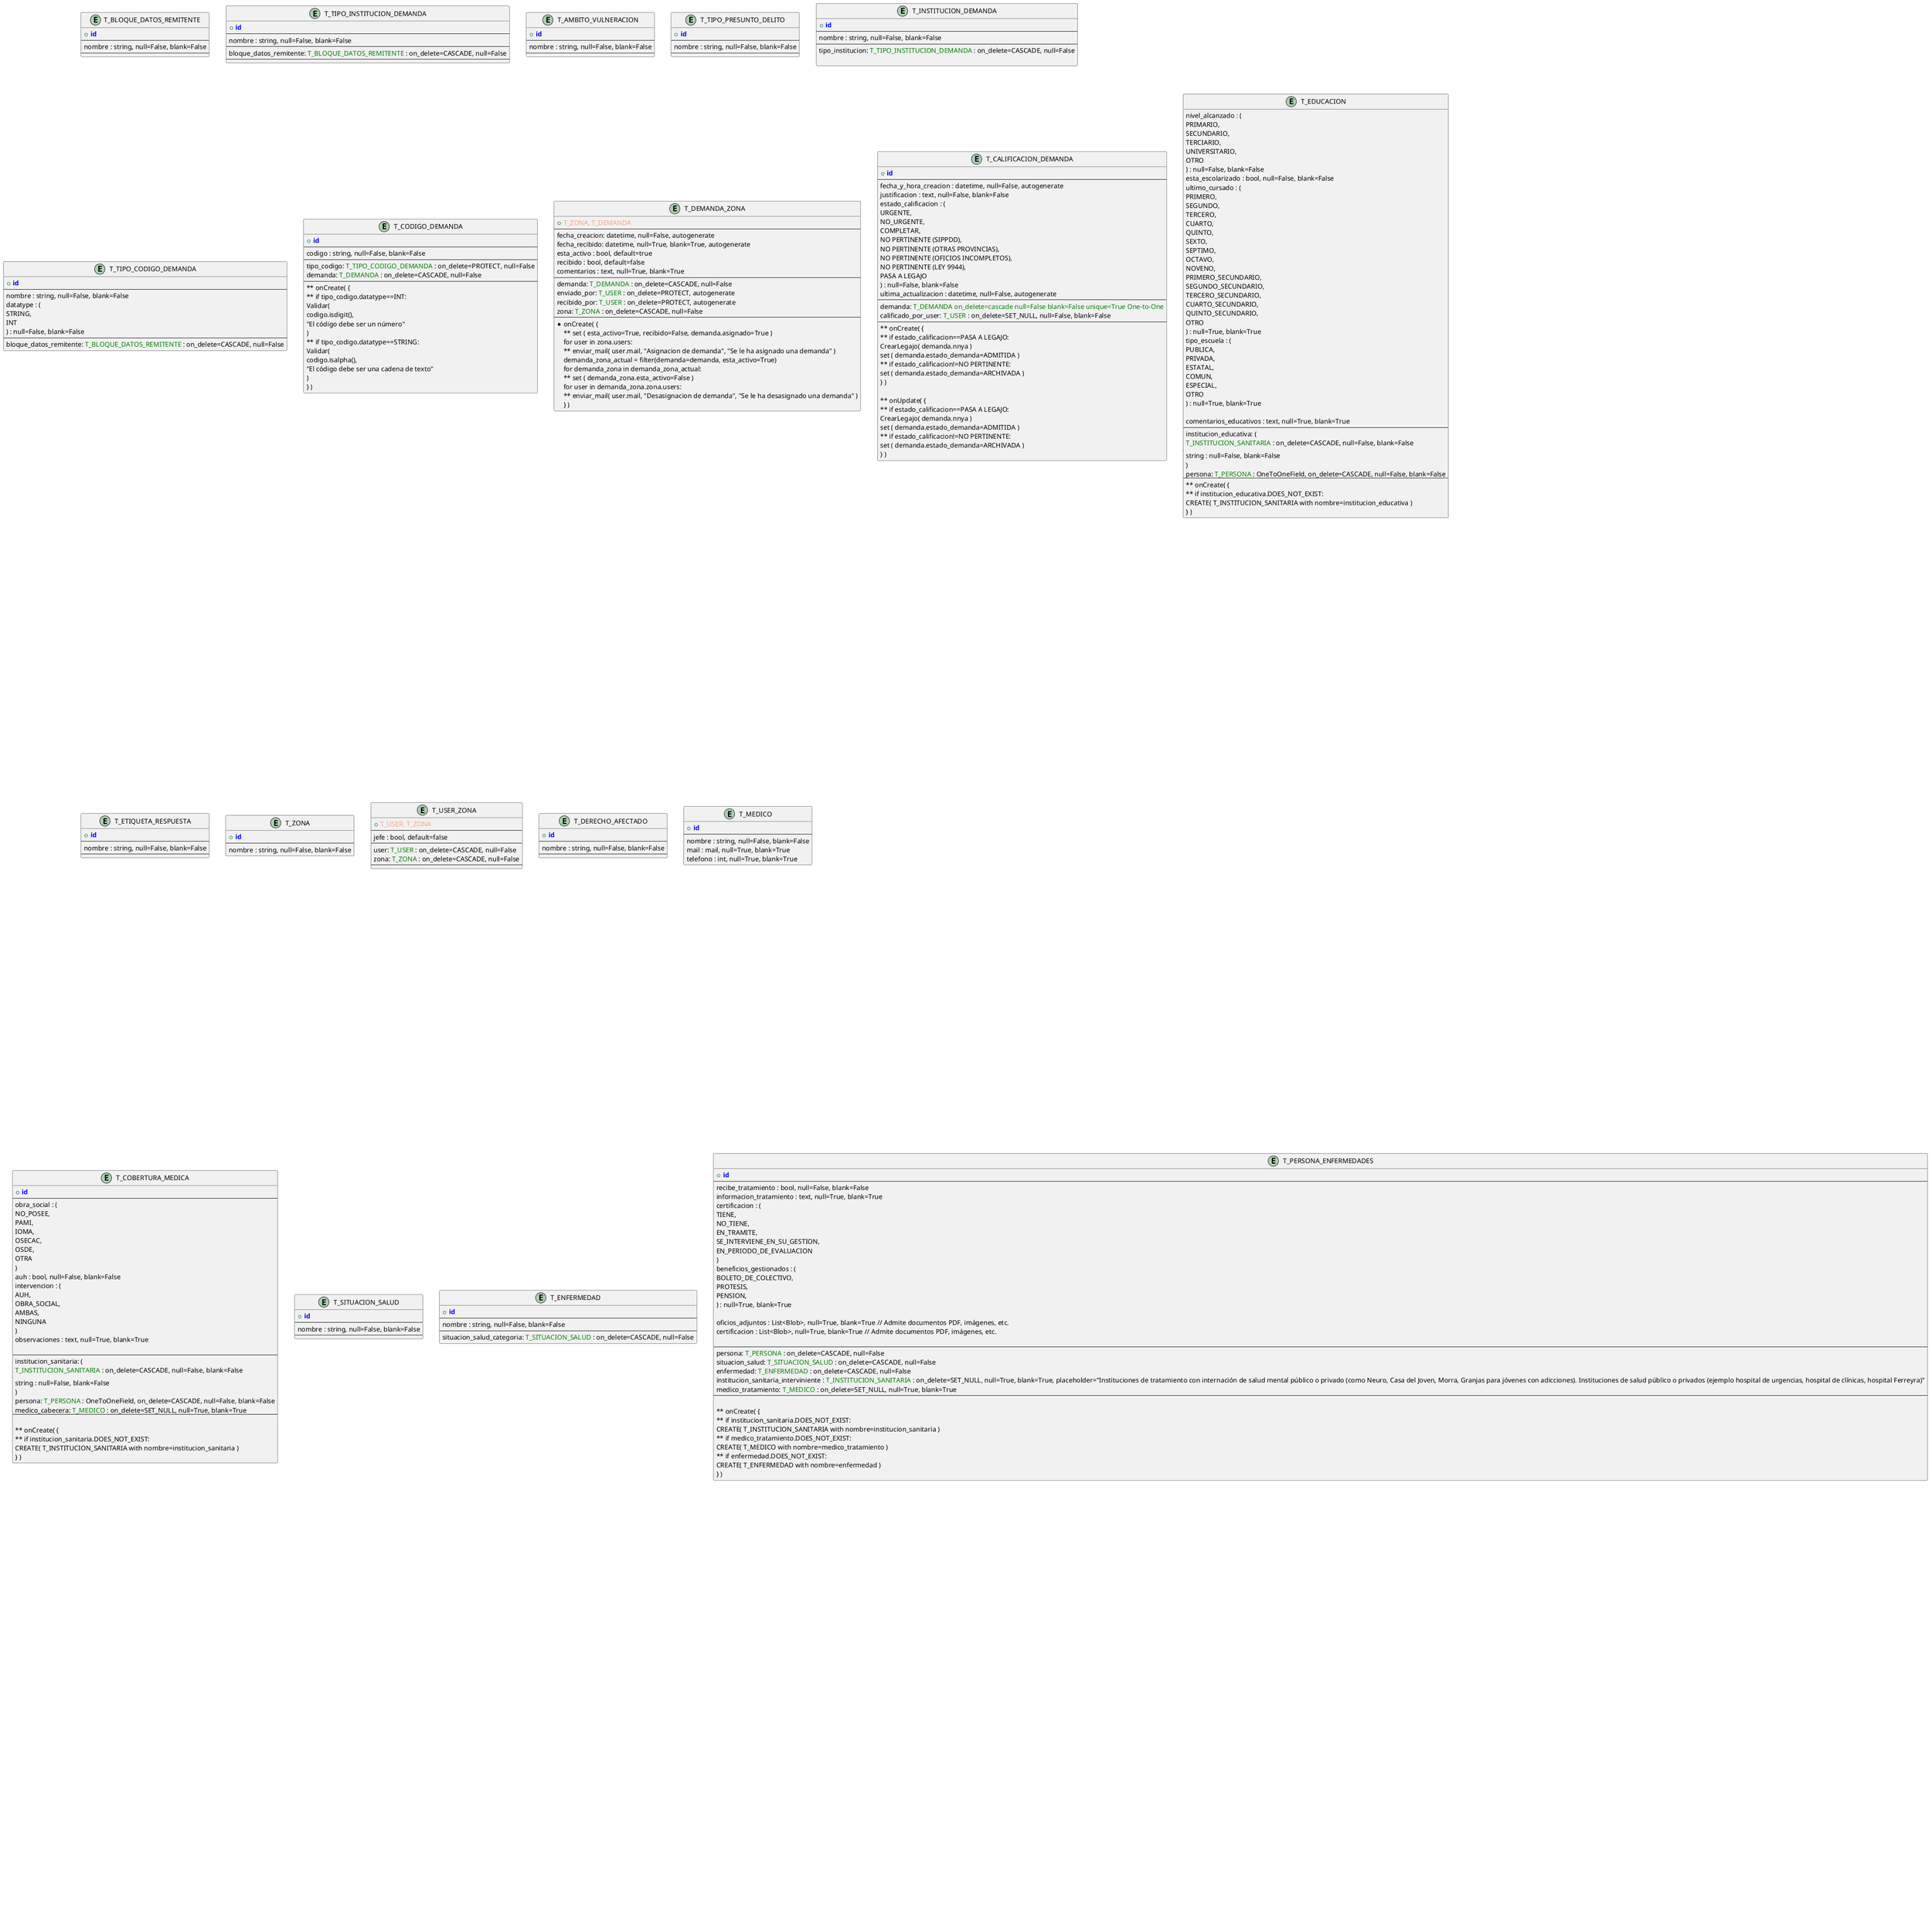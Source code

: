 "@startuml full_logical_erd"

!define PRIMARY_KEY(x) <b><color:blue>x</color></b>
!define FOREIGN_KEY(x) <color:green>x</color>
!define COMPOSITE_KEY(x, y) <color:LightSalmon>x, y</color>

entity T_DEMANDA_SCORE {
    + PRIMARY_KEY(id)
    --
    ultima_actualizacion : datetime, null=False, autogenerate
    score : float, null=False
    score_condiciones_vulnerabilidad : float, null=False
    score_vulneracion : float, null=False
    score_motivos_intervencion : float, null=False
    score_indicadores_valoracion : float, null=False
    --
    demanda: FOREIGN_KEY(T_DEMANDA) : OneToOneField, on_delete=CASCADE, unique=True, null=False, blank=False
    --
}

entity T_BLOQUE_DATOS_REMITENTE {
    + PRIMARY_KEY(id)
    --
    nombre : string, null=False, blank=False
    --
}

entity T_TIPO_INSTITUCION_DEMANDA {
    + PRIMARY_KEY(id)
    --
    nombre : string, null=False, blank=False
    --
    bloque_datos_remitente: FOREIGN_KEY(T_BLOQUE_DATOS_REMITENTE) : on_delete=CASCADE, null=False
    --
}

entity T_AMBITO_VULNERACION {
    + PRIMARY_KEY(id)
    --
    nombre : string, null=False, blank=False
    --
}

entity T_TIPO_PRESUNTO_DELITO {
    + PRIMARY_KEY(id)
    --
    nombre : string, null=False, blank=False
    --
}

entity T_INFORME_101 {
    + PRIMARY_KEY(id)
    --
    fecha_y_hora : datetime, null=False, default=datetime.now()
    fields : json, null=False, blank=False
    --
    demanda: FOREIGN_KEY(T_DEMANDA) : on_delete=CASCADE, null=False
    --
}

entity T_DEMANDA {
    + PRIMARY_KEY(id)
    --
    fecha_creacion : datetime, null=False, autogenerate
    ultima_actualizacion : datetime, null=False, autogenerate

    fecha_ingreso_senaf: date, null=False
    fecha_oficio_documento : date, null=False

    descripcion : text, null=True, blank=True

    estado_demanda : (
        SIN_ASIGNAR,
        CONSTATACION,
        EVALUACION,
        PENDIENTE_AUTORIZACION,
        ARCHIVADA,
        ADMITIDA,
    ) : null=False, blank=False, default=SIN ASIGNAR

    observaciones : text, null=True, blank=True, placeholder="Observaciones sobre los niños, adultos, cantidad de personas, etc."

    envio_de_respuesta: (
        NO_NECESARIO,
        PENDIENTE,
        ENVIADO
    ) : null=False, blank=False, default=NO_NECESARIO

    tipo_demanda : (
        DE_PROTECCION,
        PENAL_JUVENIL,
    ) : null=False, blank=False

    adjuntos : List<Blob>, null=True, blank=True // Admite documentos Word, PDF, imágenes

    --
    localizacion: FOREIGN_KEY(T_LOCALIZACION) : on_delete=PROTECT, null=False

    ambito_vulneracion: FOREIGN_KEY(T_AMBITO_VULNERACION) : on_delete=PROTECT, null=True, blank=True

    tipos_presuntos_delitos: FOREIGN_KEY(T_TIPO_PRESUNTO_DELITO) : on_delete=PROTECT, null=True, blank=True

    bloque_datos_remitente: FOREIGN_KEY(T_BLOQUE_DATOS_REMITENTE) : on_delete=PROTECT, null=False
    tipo_institucion: FOREIGN_KEY(T_TIPO_INSTITUCION_DEMANDA) : on_delete=PROTECT, null=True, blank=True
    institucion: FOREIGN_KEY(T_INSTITUCION_DEMANDA) : on_delete=PROTECT, null=True, blank=True

    motivo_ingreso: FOREIGN_KEY(T_CATEGORIA_MOTIVO) : on_delete=SET_NULL, null=True, blank=True
    submotivo_ingreso: FOREIGN_KEY(T_CATEGORIA_SUBMOTIVO) : on_delete=SET_NULL, null=True, blank=True

    registrado_por_user: FOREIGN_KEY(T_USER) : on_delete=SET_NULL, autogenerate
    registrado_por_user_zona: FOREIGN_KEY(T_ZONA) : on_delete=SET_NULL, autogenerate
    --

    * onCreate( {
        ** Create ( T_DEMANDA_SCORE with demanda=self )
        
        ** if institucion.DOES_NOT_EXIST:
            CREATE( T_INSTITUCION_SANITARIA with nombre=institucion, tipo_institucion=tipo_institucion )
        
        ** if tipo_demanda==DE_PROTECCION:
            Validar(
                self.ambito_vulneracion==None,
                "El ambito de vulneracion es obligatorio para una demanda de proteccion"
            )
            Validar(
                self.tipos_presuntos_delitos!=None,
                "El tipo de presunto delito debe ser None para una demanda de proteccion"
            )
        ** if tipo_demanda==PENAL_JUVENIL:
            Validar(
                self.tipos_presuntos_delitos==None,
                "El tipo de presunto delito es obligatorio para una demanda penal juvenil"
            )
        ** if tipo_institucion!=None:
            Validar(
                self.bloque_datos_remitente==self.tipo_institucion.bloque_datos_remitente,
                "El bloque de datos del remitente debe ser el mismo que el del tipo de institucion"
            )

        ** if submotivo_ingreso!=None:
            Validar(
                self.motivo_ingreso==self.submotivo_ingreso.motivo,
                "El motivo de ingreso debe ser el mismo que el del submotivo de ingreso"
            )


    } )

    * onUpdate( {
        ** if estado_demanda==EVALUACION:
            Validar(
                self.user == self.user_responsable,
                "El usuario asignado debe ser el mismo que el usuario que envía a evaluación"
            )
        ** if user_responsable.zona != self.zona_asignada:
            Validar(
                self.user == self.user_responsable,
                "El usuario asignado debe ser de la misma zona que la demanda"
            )
    } )
    --
}

entity T_INSTITUCION_DEMANDA {
    + PRIMARY_KEY(id)
    --
    nombre : string, null=False, blank=False
    --
    tipo_institucion: FOREIGN_KEY(T_TIPO_INSTITUCION_DEMANDA) : on_delete=CASCADE, null=False

}

entity T_TIPO_CODIGO_DEMANDA {
    + PRIMARY_KEY(id)
    --
    nombre : string, null=False, blank=False
    datatype : (
        STRING,
        INT
    ) : null=False, blank=False
    --
    bloque_datos_remitente: FOREIGN_KEY(T_BLOQUE_DATOS_REMITENTE) : on_delete=CASCADE, null=False
}

entity T_CODIGO_DEMANDA {
    + PRIMARY_KEY(id)
    --
    codigo : string, null=False, blank=False
    --
    tipo_codigo: FOREIGN_KEY(T_TIPO_CODIGO_DEMANDA) : on_delete=PROTECT, null=False
    demanda: FOREIGN_KEY(T_DEMANDA) : on_delete=CASCADE, null=False
    --
    ** onCreate( {
        ** if tipo_codigo.datatype==INT:
            Validar(
                codigo.isdigit(),
                "El código debe ser un número"
            )
        ** if tipo_codigo.datatype==STRING:
            Validar(
                codigo.isalpha(),
                "El código debe ser una cadena de texto"
            )
    } )
}

entity T_LOCALIZACION_PERSONA {
    + COMPOSITE_KEY(T_LOCALIZACION, T_PERSONA)
    --
    principal : bool, default=false
    --
    localizacion: FOREIGN_KEY(T_LOCALIZACION) : on_delete=CASCADE, null=False
    persona: FOREIGN_KEY(T_PERSONA) : on_delete=CASCADE, null=False
    --
    * onCreate( {
        ** if principal:
            UNIQUE(localizacion, persona, principal=True)
            --> filter(principal=True).update(principal=False)
            --> Create new(localizacion, persona, principal=True)
    } )
    * onUpdate( {
        ** if principal:
            UNIQUE(localizacion, persona, principal=True)
            --> filter(principal=True).update(principal=False)
            --> Update (localizacion, persona, principal=True)
    } )
}

entity T_DEMANDA_ZONA {
    + COMPOSITE_KEY(T_ZONA, T_DEMANDA)
    --
    fecha_creacion: datetime, null=False, autogenerate
    fecha_recibido: datetime, null=True, blank=True, autogenerate
    esta_activo : bool, default=true
    recibido : bool, default=false
    comentarios : text, null=True, blank=True
    --
    demanda: FOREIGN_KEY(T_DEMANDA) : on_delete=CASCADE, null=False
    enviado_por: FOREIGN_KEY(T_USER) : on_delete=PROTECT, autogenerate
    recibido_por: FOREIGN_KEY(T_USER) : on_delete=PROTECT, autogenerate
    zona: FOREIGN_KEY(T_ZONA) : on_delete=CASCADE, null=False
    --
    * onCreate( {
        ** set ( esta_activo=True, recibido=False, demanda.asignado=True )
        for user in zona.users:
            ** enviar_mail( user.mail, "Asignacion de demanda", "Se le ha asignado una demanda" )
        demanda_zona_actual = filter(demanda=demanda, esta_activo=True)
        for demanda_zona in demanda_zona_actual:
            ** set ( demanda_zona.esta_activo=False )
            for user in demanda_zona.zona.users:
                ** enviar_mail( user.mail, "Desasignacion de demanda", "Se le ha desasignado una demanda" )
    } )
}

entity T_CALIFICACION_DEMANDA {
    + PRIMARY_KEY(id)
    --
    fecha_y_hora_creacion : datetime, null=False, autogenerate
    justificacion : text, null=False, blank=False
    estado_calificacion : (
        URGENTE,
        NO_URGENTE,
        COMPLETAR,
        NO PERTINENTE (SIPPDD),
        NO PERTINENTE (OTRAS PROVINCIAS),
        NO PERTINENTE (OFICIOS INCOMPLETOS),
        NO PERTINENTE (LEY 9944),
        PASA A LEGAJO
    ) : null=False, blank=False
    ultima_actualizacion : datetime, null=False, autogenerate
    --
    demanda: FOREIGN_KEY(T_DEMANDA on_delete=cascade null=False blank=False unique=True One-to-One)
    calificado_por_user: FOREIGN_KEY(T_USER) : on_delete=SET_NULL, null=False, blank=False
    --
    ** onCreate( {
        ** if estado_calificacion==PASA A LEGAJO:
            CrearLegajo( demanda.nnya )
            set ( demanda.estado_demanda=ADMITIDA )
        ** if estado_calificacion!=NO PERTINENTE:
            set ( demanda.estado_demanda=ARCHIVADA )
    } )

    ** onUpdate( {
        ** if estado_calificacion==PASA A LEGAJO:
            CrearLegajo( demanda.nnya )
            set ( demanda.estado_demanda=ADMITIDA )
        ** if estado_calificacion!=NO PERTINENTE:
            set ( demanda.estado_demanda=ARCHIVADA )
    } )
}

entity T_LOCALIZACION {
    + PRIMARY_KEY(id)
    --
    calle : string, null=False, blank=False
    tipo_calle : (
        CALLE,
        AVENIDA,
        PASAJE,
        RUTA,
        BOULEVARD,
        OTRO
    ) : null=True, blank=True
    piso_depto : int, null=True, blank=True
    lote : int, null=True, blank=True
    mza : int, null=True, blank=True
    casa_nro : int, null=False, blank=False
    referencia_geo : text, null=False, blank=False
    geolocalizacion : string, null=True, blank=True
    --
    barrio : FOREIGN_KEY(T_BARRIO) : on_delete=SET_NULL, null=True, blank=True
    localidad : FOREIGN_KEY(T_LOCALIDAD) : on_delete=CASCADE, null=False, blank=False
    cpc : FOREIGN_KEY(T_CPC) : on_delete=SET_NULL, null=True, blank=True
    --
    ValidarConAPI(
        calle,
        numero,
        barrio,
        localidad,
        provincia
        )
}

entity T_CONDICIONES_VULNERABILIDAD {
    + PRIMARY_KEY(id)
    --
    nombre : string, null=False, blank=False
    descripcion : text, null=True, blank=True
    peso : int, null=False, blank=False

    nnya : bool, null=False, blank=False
    adulto : bool, null=False, blank=False
    --
    --
    * onCreate( {
        ** if nnya==False and adulto=False:
            raise ValidationError("Debe ser adulto o NNyA") 
    } )
    * onUpdate( {
        ** if nnya==False and adulto=False:
            raise ValidationError("Debe ser adulto o NNyA") 
    } )
}

entity T_PERSONA_CONDICIONES_VULNERABILIDAD {
    + COMPOSITE_KEY(T_NNyA, T_CONDICIONES_VULNERABILIDAD)
    --
    si_no : bool, null=False, blank=False
    -- 
    persona: FOREIGN_KEY(T_PERSONA) : on_delete=CASCADE, null=False
    condicion_vulnerabilidad: FOREIGN_KEY(T_CONDICIONES_VULNERABILIDAD) : on_delete=CASCADE, null=False
    demanda: FOREIGN_KEY(T_DEMANDA) : on_delete=SET_NULL, null=True, blank=True
    --
    * onCreate( {
        ** if condicion_vulnerabilidad.nnya==True and persona.nnya==False:
            raise ValidationError("La persona debe ser un NNyA") 
        ** if condicion_vulnerabilidad.adulto==True and persona.adulto==False:
            raise ValidationError("La persona debe ser un adulto")
        ** sumar_restar_peso( persona, demanda, condicion_vulnerabilidad.peso )
    } )
    * onUpdate( {
        ** if condicion_vulnerabilidad.nnya==True and persona.nnya==False:
            raise ValidationError("La persona debe ser un NNyA") 
        ** if condicion_vulnerabilidad.adulto==True and persona.adulto==False:
            raise ValidationError("La persona debe ser un adulto")
        ** sumar_restar_peso( persona, demanda, condicion_vulnerabilidad.peso )
    } )
}

' entity T_MOTIVO_INTERVENCION {
'     + PRIMARY_KEY(id)
'     --
'     nombre : string, null=False
'     descripcion : text, null=True, blank=True
'     peso : int, null=False
'     --
' }

' entity T_DEMANDA_MOTIVO_INTERVENCION {
'     + COMPOSITE_KEY(T_NNyA, T_MOTIVO_INTERVENCION)
'     --
'     si_no : bool, null=False, blank=False
'     --
'     demanda: FOREIGN_KEY(T_DEMANDA) : on_delete=CASCADE, null=False
'     motivo_intervencion: FOREIGN_KEY(T_MOTIVO_INTERVENCION) : on_delete=CASCADE, null=False
'     --
'     * onCreate( {
'         ** sumar_restar_peso( persona, demanda, motivo_intervencion.peso )
'     } )
'     * onUpdate( {
'         ** sumar_restar_peso( persona, demanda, motivo_intervencion.peso )
'     } )
' }


entity T_EDUCACION {
    nivel_alcanzado : (
        PRIMARIO,
        SECUNDARIO,
        TERCIARIO,
        UNIVERSITARIO,
        OTRO
    ) : null=False, blank=False
    esta_escolarizado : bool, null=False, blank=False
    ultimo_cursado : (
        PRIMERO,
        SEGUNDO,
        TERCERO,
        CUARTO,
        QUINTO,
        SEXTO,
        SEPTIMO,
        OCTAVO,
        NOVENO,
        PRIMERO_SECUNDARIO,
        SEGUNDO_SECUNDARIO,
        TERCERO_SECUNDARIO,
        CUARTO_SECUNDARIO,
        QUINTO_SECUNDARIO,
        OTRO
    ) : null=True, blank=True
    tipo_escuela : (
        PUBLICA,
        PRIVADA,
        ESTATAL,
        COMUN,
        ESPECIAL,
        OTRO
    ) : null=True, blank=True
    
    comentarios_educativos : text, null=True, blank=True
    --
    institucion_educativa: (
        FOREIGN_KEY(T_INSTITUCION_SANITARIA) : on_delete=CASCADE, null=False, blank=False
        ||
        string : null=False, blank=False
    )
    persona: FOREIGN_KEY(T_PERSONA) : OneToOneField, on_delete=CASCADE, null=False, blank=False
    --
    ** onCreate( {
        ** if institucion_educativa.DOES_NOT_EXIST:
            CREATE( T_INSTITUCION_SANITARIA with nombre=institucion_educativa )
    } )
}

entity T_PERSONA {
    + PRIMARY_KEY(id)
    --
    nombre : string, null=False, blank=False
    nombre_autopercibido : string, null=True, blank=True
    apellido : string, null=False, blank=False
    fecha_nacimiento : date, null=True, blank=True
    edad_aproximada : int, null=True, blank=True
    telefono : int, null=True, blank=True

    nacionalidad : (
        ARGENTINA,
        EXTRANJERA
    ) : null=False, blank=False

    dni : int, null=True, blank=True
    situacion_dni : (
        EN_TRAMITE,
        VENCIDO,
        EXTRAVIADO,
        INEXISTENTE,
        VALIDO,
        OTRO
    ) : null=False, blank=False
    genero : (
        MASCULINO,
        FEMENINO,
        NO BINARIO
    ) : null=False, blank=False

    observaciones : text, null=True, blank=True
    adulto : bool, null=False, blank=False
    nnya : bool, null=False, blank=False
    --
    --
    * onCreate( {
        ** if nnya==True:
            Create ( T_NNyA_SCORE with nnya=self )
        ** if nnya==False and adulto==False:
            raise ValidationError("Debe ser adulto o NNyA")
        ** if nnya==True and adulto==True:
            raise ValidationError("No puede ser adulto y NNyA a la vez")
        ** if situacion_dni==VALIDO and dni==None:
            raise ValidationError("El DNI no puede ser nulo si la situacion es valido")
        ** if situacion_dni!=VALIDO and dni!=None:
            raise ValidationError("El DNI debe ser nulo si la situacion no es valido")
        ** if boton_antipanico=True and nnya==True:
            raise ValidationError("No puede tener boton antipanico si es NNyA")
        ** if cautelar=True and nnya==True:
            raise ValidationError("No puede tener cautelar si es NNyA")
    } )
    ** onUpdate( {
        ** if nnya==False and adulto==False:
            raise ValidationError("Debe ser adulto o NNyA")
        ** if nnya==True and adulto==True:
            raise ValidationError("No puede ser adulto y NNyA a la vez")
        ** if situacion_dni==VALIDO and dni==None:
            raise ValidationError("El DNI no puede ser nulo si la situacion es valido")
        ** if situacion_dni!=VALIDO and dni!=None:
            raise ValidationError("El DNI debe ser nulo si la situacion no es valido")
        ** if boton_antipanico=True and nnya==True:
            raise ValidationError("No puede tener boton antipanico si es NNyA")
        ** if cautelar=True and nnya==True:
            raise ValidationError("No puede tener cautelar si es NNyA")
    } )
}

entity T_DEMANDA_PERSONA {
    + COMPOSITE_KEY(T_DEMANDA, T_PERSONA)
    --
    conviviente : bool, null=False, blank=False
    vinculo_demanda : (
        NNYA_PRINCIPAL,
        NNYA_SECUNDARIO,
        SUPUESTO_AUTOR_DV,
        SUPUESTO_AUTOR_DV_PRINCIPAL,
        GARANTIZA_PROTECCION,
        LEGALMENTE_RESPONSABLE,
        SE DESCONOCE,
    ) : null=False, blank=False, default="SE DESCONOCE"
    --
    vinculo_con_nnya_principal : FOREIGN_KEY(T_VINCULO_DE_PERSONAS) : on_delete=SET_NULL, null=True, blank=True
    demanda: FOREIGN_KEY(T_DEMANDA) : on_delete=CASCADE, null=False
    persona: FOREIGN_KEY(T_PERSONA) : on_delete=CASCADE, null=False
    --
    * onCreate || onUpdate( {
        UNIQUE(demanda, persona)
        ** if vinculo_demanda==NNYA_PRINCIPAL:
            UNIQUE(demanda, persona, vinculo_demanda=NNYA_PRINCIPAL)
            Validar(
                vinculo_con_nnya_principal!=NO_CORRESPONDE,
                "El nnya ingresante es un NNyA principal, no corresponde ingresar un vinculo con si mismo"
            )
        ** if vinculo_demanda==SUPUESTO_AUTOR_DV_PRINCIPAL:
            UNIQUE(demanda, persona, vinculo_demanda=SUPUESTO_AUTOR_DV_PRINCIPAL)
        ** if vinculo_demanda==NNYA_PRINCIPAL:
            UNIQUE(demanda, persona, vinculo_demanda=NNYA_PRINCIPAL)
        ** if (vinculo_demanda==NNYA_PRINCIPAL or vinculo_demanda==NNYA_SECUNDARIO) and persona.nnya==False:
            raise ValidationError("La persona seleccionada como nnya debe ser un NNyA")
        ** if (vinculo_demanda==SUPUESTO_AUTOR_DV or vinculo_demanda==SUPUESTO_AUTOR_DV_PRINCIPAL) and persona.nnya==True:
            raise ValidationError("La persona seleccionada como supuesto autor debe ser un adulto")
    } )
}

entity T_VINCULO_DE_PERSONAS {
    + PRIMARY_KEY(id)
    --
    nombre : string, null=False, blank=False
    --
    --
}

' entity T_VINCULO_PERSONA_PERSONA {
'     + COMPOSITE_KEY(T_PERSONA, T_PERSONA)
'     --
'     conviven : bool, null=False, blank=False
'     autordv : bool, null=False, blank=False
'     garantiza_proteccion : bool, null=False, blank=False
'     --
'     persona_1: FOREIGN_KEY(T_PERSONA) : on_delete=CASCADE, null=False, related_name=persona_1
'     persona_2: FOREIGN_KEY(T_PERSONA) : on_delete=CASCADE, null=False, related_name=persona_2
'     vinculo: FOREIGN_KEY(T_VINCULO_DE_PERSONAS) : on_delete=SET_NULL, null=True, blank=True
'     --
'     * onCreate( {
'         UNIQUE(persona_1, persona_2)
'         UNIQUE(persona_2, persona_1)
'         ** if garantiza_proteccion==True and autordv==True:
'             raise ValidationError("No puede garantizar proteccion y ser supuesto autor a la vez")
'         ** if garantiza_proteccion==True and (persona_1.nnya==True and persona_2.nnya==True):
'             raise ValidationError("Un nnya no puede garantizar proteccion a otro nnya")
'     } )
'     * onUpdate( {
'         UNIQUE(persona_1, persona_2)
'         UNIQUE(persona_2, persona_1)
'         ** if garantiza_proteccion==True and autordv==True:
'             raise ValidationError("No puede garantizar proteccion y ser supuesto autor a la vez")
'         ** if garantiza_proteccion==True and (persona_1.nnya==True and persona_2.nnya==True):
'             raise ValidationError("Un nnya no puede garantizar proteccion a otro nnya")
'     } )
' }

entity T_VULNERACION {
    + PRIMARY_KEY(id)
    --
    fecha_creacion : datetime, null=False, autogenerate
    ultima_modificacion : datetime, null=False, autogenerate

    principal_demanda : bool, default=false
    transcurre_actualidad : bool, default=false
    sumatoria_de_pesos : int, default=0
    --
    demanda: FOREIGN_KEY(T_DEMANDA) : on_delete=SET_NULL, null=True, blank=True
    nnya: FOREIGN_KEY(T_PERSONA) : on_delete=CASCADE, null=False, blank=False, related_name=vulneracion_nnya
    autor_dv: FOREIGN_KEY(T_PERSONA) : on_delete=SET_NULL, null=True, blank=True, related_name=vulneracion_autordv
    categoria_motivo: FOREIGN_KEY(T_CATEGORIA_MOTIVO) : on_delete=CASCADE, null=False
    categoria_submotivo: FOREIGN_KEY(T_CATEGORIA_SUBMOTIVO) : on_delete=CASCADE, null=False
    gravedad_vulneracion: FOREIGN_KEY(T_GRAVEDAD_VULNERACION) : on_delete=CASCADE, null=False
    urgencia_vulneracion: FOREIGN_KEY(T_URGENCIA_VULNERACION) : on_delete=CASCADE, null=False
    --
    * onCreate( {
        ** if principal_demanda==True:
            UNIQUE(demanda, nnya, principal_demanda=True)
        ** sumar_restar_peso( demanda, nnya, categoria_motivo.peso )
        ** sumar_restar_peso( demanda, nnya, categoria_submotivo.peso )
        ** sumar_restar_peso( demanda, nnya, gravedad_vulneracion.peso )
        ** sumar_restar_peso( demanda, nnya, urgencia_vulneracion.peso )
        ** if nnya==autor_dv:
            raise ValidationError("El NNyA no puede ser el supuesto autor de la vulneracion")
    } )
    * onUpdate( {
        ** if principal_demanda==True:
            UNIQUE(demanda, nnya, principal_demanda=True)
        ** sumar_restar_peso( demanda, nnya, categoria_motivo.peso )
        ** sumar_restar_peso( demanda, nnya, categoria_submotivo.peso )
        ** sumar_restar_peso( demanda, nnya, gravedad_vulneracion.peso )
        ** sumar_restar_peso( demanda, nnya, urgencia_vulneracion.peso )
        ** if nnya==autor_dv:
            raise ValidationError("El NNyA no puede ser el supuesto autor de la vulneracion")
    } )
}

entity T_ACTIVIDAD {
    + PRIMARY_KEY(id)
    --
    fecha_y_hora : datetime, null=False, autogenerate
    fecha_y_hora_manual : datetime, null=False, blank=False
    descripcion : text, null=False, blank=False

    adjuntos : List<Blob>, null=True, blank=True // Admite documentos Word, PDF, imágenes
    --
    demanda: FOREIGN_KEY(T_DEMANDA) : on_delete=CASCADE, null=False
    tipo: FOREIGN_KEY(T_ACTIVIDAD_TIPO) : on_delete=SET_NULL, null=True, blank=True
    institucion : (
        FOREIGN_KEY(T_INSTITUCION_ACTIVIDAD) : on_delete=CASCADE, null=False, blank=False
        ||
        string : null=False, blank=False
    )
    --
    ** onCreate( {
        ** if institucion.DOES_NOT_EXIST:
            CREATE( T_INSTITUCION_ACTIVIDAD with nombre=institucion )
    } )
}

entity T_ETIQUETA_RESPUESTA {
    + PRIMARY_KEY(id)
    --
    nombre : string, null=False, blank=False
    --
}

entity T_RESPUESTA {
    + PRIMARY_KEY(id)
    --
    fecha_y_hora : datetime, null=False, autogenerate
    sender : string, null=False, blank=False, default="Acme <onboarding@resend.dev>"
    cc : json, null=True, blank=True, default=[]
    bcc : json, null=True, blank=True, default=[]
    to : json, null=False, blank=False, default=[]
    asunto : string, null=False, blank=False
    mensaje : text, null=False, blank=False
    adjuntos : List<Blob>, null=True, blank=True // Admite documentos Word, PDF, imágenes
    --
    demanda: FOREIGN_KEY(T_DEMANDA) : on_delete=CASCADE, null=False
    etiqueta: FOREIGN_KEY(T_ETIQUETA_RESPUESTA) : on_delete=SET_NULL, null=True, blank=True
    --
    * onCreate( {
        ** enviar_mail( mail, "Respuesta a demanda", mensaje )
    } )
}

entity T_DEMANDA_VINCULADA {
    + COMPOSITE_KEY(T_DEMANDA, T_DEMANDA)
    --
    --
    demanda_1: FOREIGN_KEY(T_DEMANDA) : on_delete=CASCADE, null=False
    demanda_2: FOREIGN_KEY(T_DEMANDA) : on_delete=CASCADE, null=False
    --
    * onCreate( {
        ** UNIQUE(demanda_1, demanda_2)
        ** UNIQUE(demanda_2, demanda_1)
    } )
}

entity T_DECISION {
    + PRIMARY_KEY(id)
    --
    fecha_y_hora : datetime, autogenerate
    justificacion : text, null=False, blank=False
    decision : (
        APERTURA_DE_LEGAJO,
       ! MPI_MPE, (si ya tiene legajo)
        RECHAZAR_CASO
    ) : null=False
    --
    demanda: FOREIGN_KEY(T_DEMANDA) : on_delete=CASCADE, null=False
    nnya: FOREIGN_KEY(T_PERSONA) : on_delete=CASCADE, null=False
    --
    * onCreate( {
        ** if decision==APERTURA_DE_LEGAJO:
            CrearLegajo( nnya )
            set ( demanda.completado=True )
        ** if decision==MPI_MPE and nnya.legajo==None:
            raise ValidationError("El NNyA no tiene legajo")
        ** if decision==MPI_MPE and nnya.legajo!=None:
            set ( demanda.completado=True )
        ** if decision==RECHAZAR_CASO:
            set ( demanda.archivado=True )
        ** if demanda.archivado==True:
            raise ValidationError("No se puede modificar una decision")
        ** if nnya.persona.nnya == False:
            raise ValidationError("La persona debe ser un NNyA")
        
    } )
    * onUpdate( {
        raise ValidationError("No se puede modificar una decision")
    } )
}

entity T_INDICADORES_VALORACION {
    + PRIMARY_KEY(id)
    --
    nombre : string, null=False, blank=False
    descripcion : text, null=True, blank=True
    peso : int, default=0
    --
}

entity T_EVALUACIONES {
    + PRIMARY_KEY(id)
    --
    si_no : bool, null=False, blank=False
    --
    demanda: FOREIGN_KEY(T_DEMANDA) : on_delete=CASCADE, null=False
    indicador: FOREIGN_KEY(T_INDICADORES_VALORACION) : on_delete=CASCADE, null=False
    --
    * onCreate( {
        UNIQUE(demanda, indicador)
        ** sumar_restar_peso( demanda, demanda.nnya, indicador.peso )
    } )
    * onUpdate( {
        UNIQUE(demanda, indicador)
        ** sumar_restar_peso( demanda, demanda.nnya, indicador.peso )
    } )
}

entity T_LEGAJO {
    + PRIMARY_KEY(id)
    --
    info_legajo : text, null=False, blank=False
    --
    nnya: FOREIGN_KEY(T_PERSONA) : OneToOneField, on_delete=CASCADE, null=False, blank=False
    --
}

entity T_LEGAJO_ASIGNADO {
    + COMPOSITE_KEY(T_USER, T_LEGAJO)
    --
    esta_activo : bool, default=true
    recibido : bool, default=false
    comentarios : text, null=True, blank=True
    --
    legajo: FOREIGN_KEY(T_LEGAJO) : on_delete=CASCADE, null=False
    user: FOREIGN_KEY(T_USER) : on_delete=CASCADE, null=False
    --
    AsignarUser(
        user.esta_activo
        )
}

entity T_ZONA {
    + PRIMARY_KEY(id)
    --
    nombre : string, null=False, blank=False
}

class AbstractBaseUser {
    + password : Charfield
    + last_login : blank=True, null=True
    + is_active : default=True
    
    --
    __str__()
    + save()
    + get_username()
    + clean()
    + natural_key()
    + set_password( make_password() )
    + check_password()
    + acheck_password
    + set_unusable_password()
    + has_usable_password()
    + get_session_auth_hash()
    + get_session_auth_fallback_hash()
    + _get_session_auth_hash()
    --
    @property : is_anonymous()
    @property : is_authenticated()
    --
    @classmethod : get_email_field_name()
    @classmethod : normalize_username()
}

class PermissionsMixin {
    + is_superuser
    + groups : ManyToManyField(Group)
    + user_permissions : ManyToManyField(Permission)

    --
    get_user_permissions()
    get_group_permissions()
    get_all_permissions()
    has_perm()
    has_perms()
    has_module_perms()
    --
}

class AbstractUser {
    + username : unique, null=True
    + first_name : blank=True
    + last_name : blank=True
    + email : unique, blank=True
    + is_staff : default=False
    + date_joined : default=timezone.now
    - EMAIL_FIELD : "email"
    - USERNAME_FIELD : "username"
    - REQUIRED_FIELDS : ["email"]

    --
    + clean() : normalize_email(self.email)
    + get_full_name()
    + get_short_name()
    + email_user()
    --
}

class CustomUser {
    + fecha_nacimiento : null=True, blank=True
    + genero : (
        MASCULINO,
        FEMENINO,
        NO BINARIO
    )
    + telefono : null=True, blank=True

    --
    + localidad : FOREIGN_KEY(T_LOCALIDAD) : on_delete=SET_NULL, null=True, blank=True
    --
}

AbstractBaseUser <|-- AbstractUser
PermissionsMixin <|-- AbstractUser
AbstractUser <|-- CustomUser


entity T_USER {
    + PRIMARY_KEY(id)
    + password
    + last_login : blank=True, null=True
    + username : unique, null=True
    + first_name : blank=True
    + last_name : blank=True
    + email : unique, blank=True
    + is_staff : default=False
    + is_active : default=True
    + date_joined : default=timezone.now
    + is_superuser : default=False
    + fecha_nacimiento : null=True, blank
    + genero : (
        MASCULINO,
        FEMENINO,
        NO BINARIO
    )
    + telefono : null=True, blank
    --
    + localidad : FOREIGN_KEY(T_LOCALIDAD) : on_delete=SET_NULL, null=True, blank=True
    --
}

entity T_USER_ZONA {
    + COMPOSITE_KEY(T_USER, T_ZONA)
    --
    jefe : bool, default=false
    --
    user: FOREIGN_KEY(T_USER) : on_delete=CASCADE, null=False
    zona: FOREIGN_KEY(T_ZONA) : on_delete=CASCADE, null=False
    --
}

CustomUser <|-- T_USER

entity T_DERECHO_AFECTADO {
    + PRIMARY_KEY(id)
    --
    nombre : string, null=False, blank=False
    --
}

entity T_CATEGORIA_MOTIVO {
    + PRIMARY_KEY(id)
    --
    nombre : string, null=False, blank=False
    descripcion : text, null=True, blank=True
    peso : int, null=False, blank=False
    --
    derecho_afectado : FOREIGN_KEY(T_DERECHO_AFECTADO) : on_delete=CASCADE, null=False
    --
}

entity T_CATEGORIA_SUBMOTIVO {
    + PRIMARY_KEY(id)
    --
    nombre : string, null=False, blank=False
    descripcion : text, null=True, blank=True
    peso : int, null=False, blank=False
    --
    motivo : FOREIGN_KEY(T_CATEGORIA_MOTIVO) : on_delete=CASCADE, null=False
    --
}

entity T_URGENCIA_VULNERACION {
    + PRIMARY_KEY(id)
    --
    nombre : string, null=False
    descripcion : text, null=False
    peso : int, null=False, blank=False
    --
}

entity T_GRAVEDAD_VULNERACION {
    + PRIMARY_KEY(id)
    --
    nombre : string, null=False
    descripcion : text, null=False
    peso : int, null=False, blank=False
    --
}

entity T_BARRIO {
    + PRIMARY_KEY(id)
    --
    nombre : string, null=False, blank=False
    --
    localidad : FOREIGN_KEY(T_LOCALIDAD) : on_delete=CASCADE, null=False
}

entity T_CPC {
    + PRIMARY_KEY(id)
    --
    nombre : string, null=False, blank=False
    --
    localidad : FOREIGN_KEY(T_LOCALIDAD) : on_delete=CASCADE, null=False
}

' entity T_DEPARTAMENTO {
'     + PRIMARY_KEY(id)
'     --
'     nombre : string, null=False, blank=False
'     --
'     provincia : FOREIGN_KEY(T_PROVINCIA) : on_delete=CASCADE, null=False
'     --
' }

entity T_LOCALIDAD {
    + PRIMARY_KEY(id)
    --
    nombre : string, null=False, blank=False
    --
    ' departamento : FOREIGN_KEY(T_DEPARTAMENTO) : on_delete=CASCADE, null=False
}

' entity T_PROVINCIA {
'     + PRIMARY_KEY(id)
'     --
'     nombre : string, null=False, blank=False
'     --
' }


entity T_INSTITUCION_ACTIVIDAD {
    + PRIMARY_KEY(id)
    --
    nombre : string, null=False, blank=False
    ' mail : mail, null=True, blank=True
    ' telefono : int, null=True, blank=True
    --
}

entity T_INSTITUCION_EDUCATIVA {
    + PRIMARY_KEY(id)
    --
    nombre : string, null=False, blank=False
    ' mail : mail, null=True, blank=True
    ' telefono : int, null=True, blank=True
    --
}

entity T_INSTITUCION_SANITARIA {
    + PRIMARY_KEY(id)
    --
    nombre : string, null=False, blank=False
    --
}

entity T_MEDICO {
    + PRIMARY_KEY(id)
    --
    nombre : string, null=False, blank=False
    mail : mail, null=True, blank=True
    telefono : int, null=True, blank=True
}

entity T_COBERTURA_MEDICA {
    + PRIMARY_KEY(id)
    --
    obra_social : (
        NO_POSEE,
        PAMI,
        IOMA,
        OSECAC,
        OSDE,
        OTRA
    )
    auh : bool, null=False, blank=False
    intervencion : (
        AUH,
        OBRA_SOCIAL,
        AMBAS,
        NINGUNA
    )
    observaciones : text, null=True, blank=True

    --
    institucion_sanitaria: (
        FOREIGN_KEY(T_INSTITUCION_SANITARIA) : on_delete=CASCADE, null=False, blank=False
        ||
        string : null=False, blank=False
    )
    persona: FOREIGN_KEY(T_PERSONA) : OneToOneField, on_delete=CASCADE, null=False, blank=False
    medico_cabecera: FOREIGN_KEY(T_MEDICO) : on_delete=SET_NULL, null=True, blank=True
    --

    ** onCreate( {
        ** if institucion_sanitaria.DOES_NOT_EXIST:
            CREATE( T_INSTITUCION_SANITARIA with nombre=institucion_sanitaria )
    } )
}


entity T_SITUACION_SALUD {
    + PRIMARY_KEY(id)
    --
    nombre : string, null=False, blank=False
    --
}


entity T_ENFERMEDAD {
    + PRIMARY_KEY(id)
    --
    nombre : string, null=False, blank=False
    --
    situacion_salud_categoria: FOREIGN_KEY(T_SITUACION_SALUD) : on_delete=CASCADE, null=False
}


entity T_PERSONA_ENFERMEDADES {
    + PRIMARY_KEY(id)
    --
    recibe_tratamiento : bool, null=False, blank=False
    informacion_tratamiento : text, null=True, blank=True
    certificacion : (
        TIENE,
        NO_TIENE,
        EN_TRAMITE,
        SE_INTERVIENE_EN_SU_GESTION,
        EN_PERIODO_DE_EVALUACION
    )
    beneficios_gestionados : (
        BOLETO_DE_COLECTIVO,
        PROTESIS,
        PENSION,
    ) : null=True, blank=True

    oficios_adjuntos : List<Blob>, null=True, blank=True // Admite documentos PDF, imágenes, etc.
    certificacion : List<Blob>, null=True, blank=True // Admite documentos PDF, imágenes, etc.

    --
    persona: FOREIGN_KEY(T_PERSONA) : on_delete=CASCADE, null=False
    situacion_salud: FOREIGN_KEY(T_SITUACION_SALUD) : on_delete=CASCADE, null=False
    enfermedad: FOREIGN_KEY(T_ENFERMEDAD) : on_delete=CASCADE, null=False
    institucion_sanitaria_interviniente : FOREIGN_KEY(T_INSTITUCION_SANITARIA) : on_delete=SET_NULL, null=True, blank=True, placeholder="Instituciones de tratamiento con internación de salud mental público o privado (como Neuro, Casa del Joven, Morra, Granjas para jóvenes con adicciones). Instituciones de salud público o privados (ejemplo hospital de urgencias, hospital de clínicas, hospital Ferreyra)"
    medico_tratamiento: FOREIGN_KEY(T_MEDICO) : on_delete=SET_NULL, null=True, blank=True
    --

    ** onCreate( {
        ** if institucion_sanitaria.DOES_NOT_EXIST:
            CREATE( T_INSTITUCION_SANITARIA with nombre=institucion_sanitaria )
        ** if medico_tratamiento.DOES_NOT_EXIST:
            CREATE( T_MEDICO with nombre=medico_tratamiento )
        ** if enfermedad.DOES_NOT_EXIST:
            CREATE( T_ENFERMEDAD with nombre=enfermedad )
    } )
}

entity T_NNyA_SCORE {
    + PRIMARY_KEY(id)
    --
    ultima_actualizacion : datetime, null=False, autogenerate
    score : float, null=False
    score_condiciones_vulnerabilidad : float, null=False
    score_vulneracion : float, null=False
    --
    nnya: FOREIGN_KEY(T_PERSONA) : OneToOneField, on_delete=CASCADE, null=False, blank=False
    --
}

entity T_ACTIVIDAD_TIPO {
    + PRIMARY_KEY(id)
    --
    modelo : Blob, null=True, blank=True
    nombre : string, null=False, blank=False
    --
}

T_DEMANDA_ASIGNADO "*" -- "1" T_USER
T_DEMANDA "1" -- "*" T_DEMANDA_ASIGNADO
T_DEMANDA "1" -- "1" T_PRECALIFICACION_DEMANDA

T_DEMANDA "1" -- "1" T_INFORME_101

T_DEMANDA "*" -- "1" T_LOCALIZACION
T_LOCALIZACION "*" -- "1" T_BARRIO
T_LOCALIZACION "*" -- "1" T_LOCALIDAD
T_LOCALIZACION "*" -- "1" T_CPC
T_LOCALIDAD "*" -- "1" T_PROVINCIA
T_LOCALIDAD "*" -- "1" T_DEPARTAMENTO

T_LOCALIZACION "1" -- "*" T_INSTITUCION_ACTIVIDAD
T_LOCALIZACION "1" -- "*" T_INSTITUCION_EDUCATIVA
T_LOCALIZACION "1" -- "*" T_INSTITUCION_SANITARIA

T_LOCALIZACION "1" -- "*" T_LOCALIZACION_PERSONA
T_PERSONA "1" -- "*" T_LOCALIZACION_PERSONA

T_PERSONA "1" -- "1" T_NNyA_EDUCACION
T_NNyA_EDUCACION "*" -- "1" T_INSTITUCION_EDUCATIVA
T_PERSONA "1" -- "1" T_NNyA_SALUD
T_NNyA_SALUD "*" -- "1" T_INSTITUCION_SANITARIA
T_PERSONA "1" -- "*" T_PERSONA_CONDICIONES_VULNERABILIDAD
T_PERSONA_CONDICIONES_VULNERABILIDAD "*" -- "1" T_CONDICIONES_VULNERABILIDAD
T_DEMANDA "1" -- "*" T_DEMANDA_MOTIVO_INTERVENCION
T_DEMANDA_MOTIVO_INTERVENCION "*" -- "1" T_MOTIVO_INTERVENCION

T_DEMANDA_SCORE "1" -- "1" T_DEMANDA
T_NNyA_SCORE "1" -- "1" T_PERSONA

T_DEMANDA_PERSONA "*" -- "1" T_DEMANDA
T_PERSONA "1" -- "*" T_DEMANDA_PERSONA

T_VINCULO_PERSONA_PERSONA "*" -- "1" T_PERSONA
T_VINCULO_DE_PERSONAS "1" -- "*" T_VINCULO_PERSONA_PERSONA


T_DEMANDA "1" -- "*" T_VULNERACION
T_CATEGORIA_MOTIVO "1" -- "*" T_CATEGORIA_SUBMOTIVO
T_CATEGORIA_MOTIVO "1" -- "*" T_VULNERACION
T_CATEGORIA_SUBMOTIVO "1" -- "*" T_VULNERACION

T_VULNERACION "*" -- "1" T_GRAVEDAD_VULNERACION
T_VULNERACION "*" -- "1" T_URGENCIA_VULNERACION

T_PERSONA "1" -- "*" T_VULNERACION
T_PERSONA "1" -- "*" T_VULNERACION

T_ACTIVIDAD "*" -- "1" T_DEMANDA
T_ACTIVIDAD "*" -- "1" T_ACTIVIDAD_TIPO
T_ACTIVIDAD "*" -- "1" T_INSTITUCION_ACTIVIDAD

T_RESPUESTA "*" -- "1" T_DEMANDA

T_DEMANDA_VINCULADA "*" -- "1" T_DEMANDA
T_DEMANDA_VINCULADA "*" -- "1" T_DEMANDA

T_DECISION "*" -- "1" T_PERSONA
T_DECISION "*" -- "1" T_DEMANDA
T_DEMANDA "1" -- "*" T_EVALUACIONES
T_EVALUACIONES "*" -- "1" T_INDICADORES_VALORACION

T_LEGAJO "1" -- "1" T_PERSONA

T_LEGAJO_ASIGNADO "*" -- "1" T_USER
T_LEGAJO "1" -- "*" T_LEGAJO_ASIGNADO

@enduml

' DemandasVinculadas : Conexiones de la demanda : caso1=fkDemanda, caso2=fkDemanda
' caratula : identificar legajo o expediente
' la caratula identifica el NNyA al que se le genera la demanda
' el legajo deberia estar relacionado con la caratula, ¿ osea el NNyA principal ?
